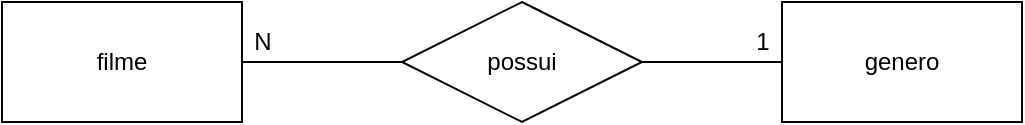 <mxfile version="14.9.3" type="device" pages="2"><diagram id="m9aonbEiAQv4wlT2xsl1" name="Page-1"><mxGraphModel dx="868" dy="450" grid="1" gridSize="10" guides="1" tooltips="1" connect="1" arrows="1" fold="1" page="1" pageScale="1" pageWidth="827" pageHeight="1169" math="0" shadow="0"><root><mxCell id="0"/><mxCell id="1" parent="0"/><mxCell id="WctHIALjQVBiYFgPed2o-4" style="edgeStyle=orthogonalEdgeStyle;rounded=0;orthogonalLoop=1;jettySize=auto;html=1;entryX=0;entryY=0.5;entryDx=0;entryDy=0;endArrow=none;endFill=0;" edge="1" parent="1" source="WctHIALjQVBiYFgPed2o-1" target="WctHIALjQVBiYFgPed2o-3"><mxGeometry relative="1" as="geometry"/></mxCell><mxCell id="WctHIALjQVBiYFgPed2o-1" value="filme" style="rounded=0;whiteSpace=wrap;html=1;" vertex="1" parent="1"><mxGeometry x="120" y="60" width="120" height="60" as="geometry"/></mxCell><mxCell id="WctHIALjQVBiYFgPed2o-2" value="genero" style="rounded=0;whiteSpace=wrap;html=1;" vertex="1" parent="1"><mxGeometry x="510" y="60" width="120" height="60" as="geometry"/></mxCell><mxCell id="WctHIALjQVBiYFgPed2o-5" style="edgeStyle=orthogonalEdgeStyle;rounded=0;orthogonalLoop=1;jettySize=auto;html=1;exitX=1;exitY=0.5;exitDx=0;exitDy=0;entryX=0;entryY=0.5;entryDx=0;entryDy=0;endArrow=none;endFill=0;" edge="1" parent="1" source="WctHIALjQVBiYFgPed2o-3" target="WctHIALjQVBiYFgPed2o-2"><mxGeometry relative="1" as="geometry"/></mxCell><mxCell id="WctHIALjQVBiYFgPed2o-3" value="possui" style="shape=rhombus;perimeter=rhombusPerimeter;whiteSpace=wrap;html=1;align=center;" vertex="1" parent="1"><mxGeometry x="320" y="60" width="120" height="60" as="geometry"/></mxCell><mxCell id="WctHIALjQVBiYFgPed2o-6" value="1" style="text;html=1;align=center;verticalAlign=middle;resizable=0;points=[];autosize=1;strokeColor=none;" vertex="1" parent="1"><mxGeometry x="490" y="70" width="20" height="20" as="geometry"/></mxCell><mxCell id="WctHIALjQVBiYFgPed2o-7" value="N" style="text;html=1;align=center;verticalAlign=middle;resizable=0;points=[];autosize=1;strokeColor=none;" vertex="1" parent="1"><mxGeometry x="240" y="70" width="20" height="20" as="geometry"/></mxCell></root></mxGraphModel></diagram><diagram id="3fepVT3YPUAjLoAq61Fs" name="Page-2"><mxGraphModel dx="868" dy="450" grid="1" gridSize="10" guides="1" tooltips="1" connect="1" arrows="1" fold="1" page="1" pageScale="1" pageWidth="827" pageHeight="1169" math="0" shadow="0"><root><mxCell id="kOzwy8XxoflyXUau5raY-0"/><mxCell id="kOzwy8XxoflyXUau5raY-1" parent="kOzwy8XxoflyXUau5raY-0"/></root></mxGraphModel></diagram></mxfile>